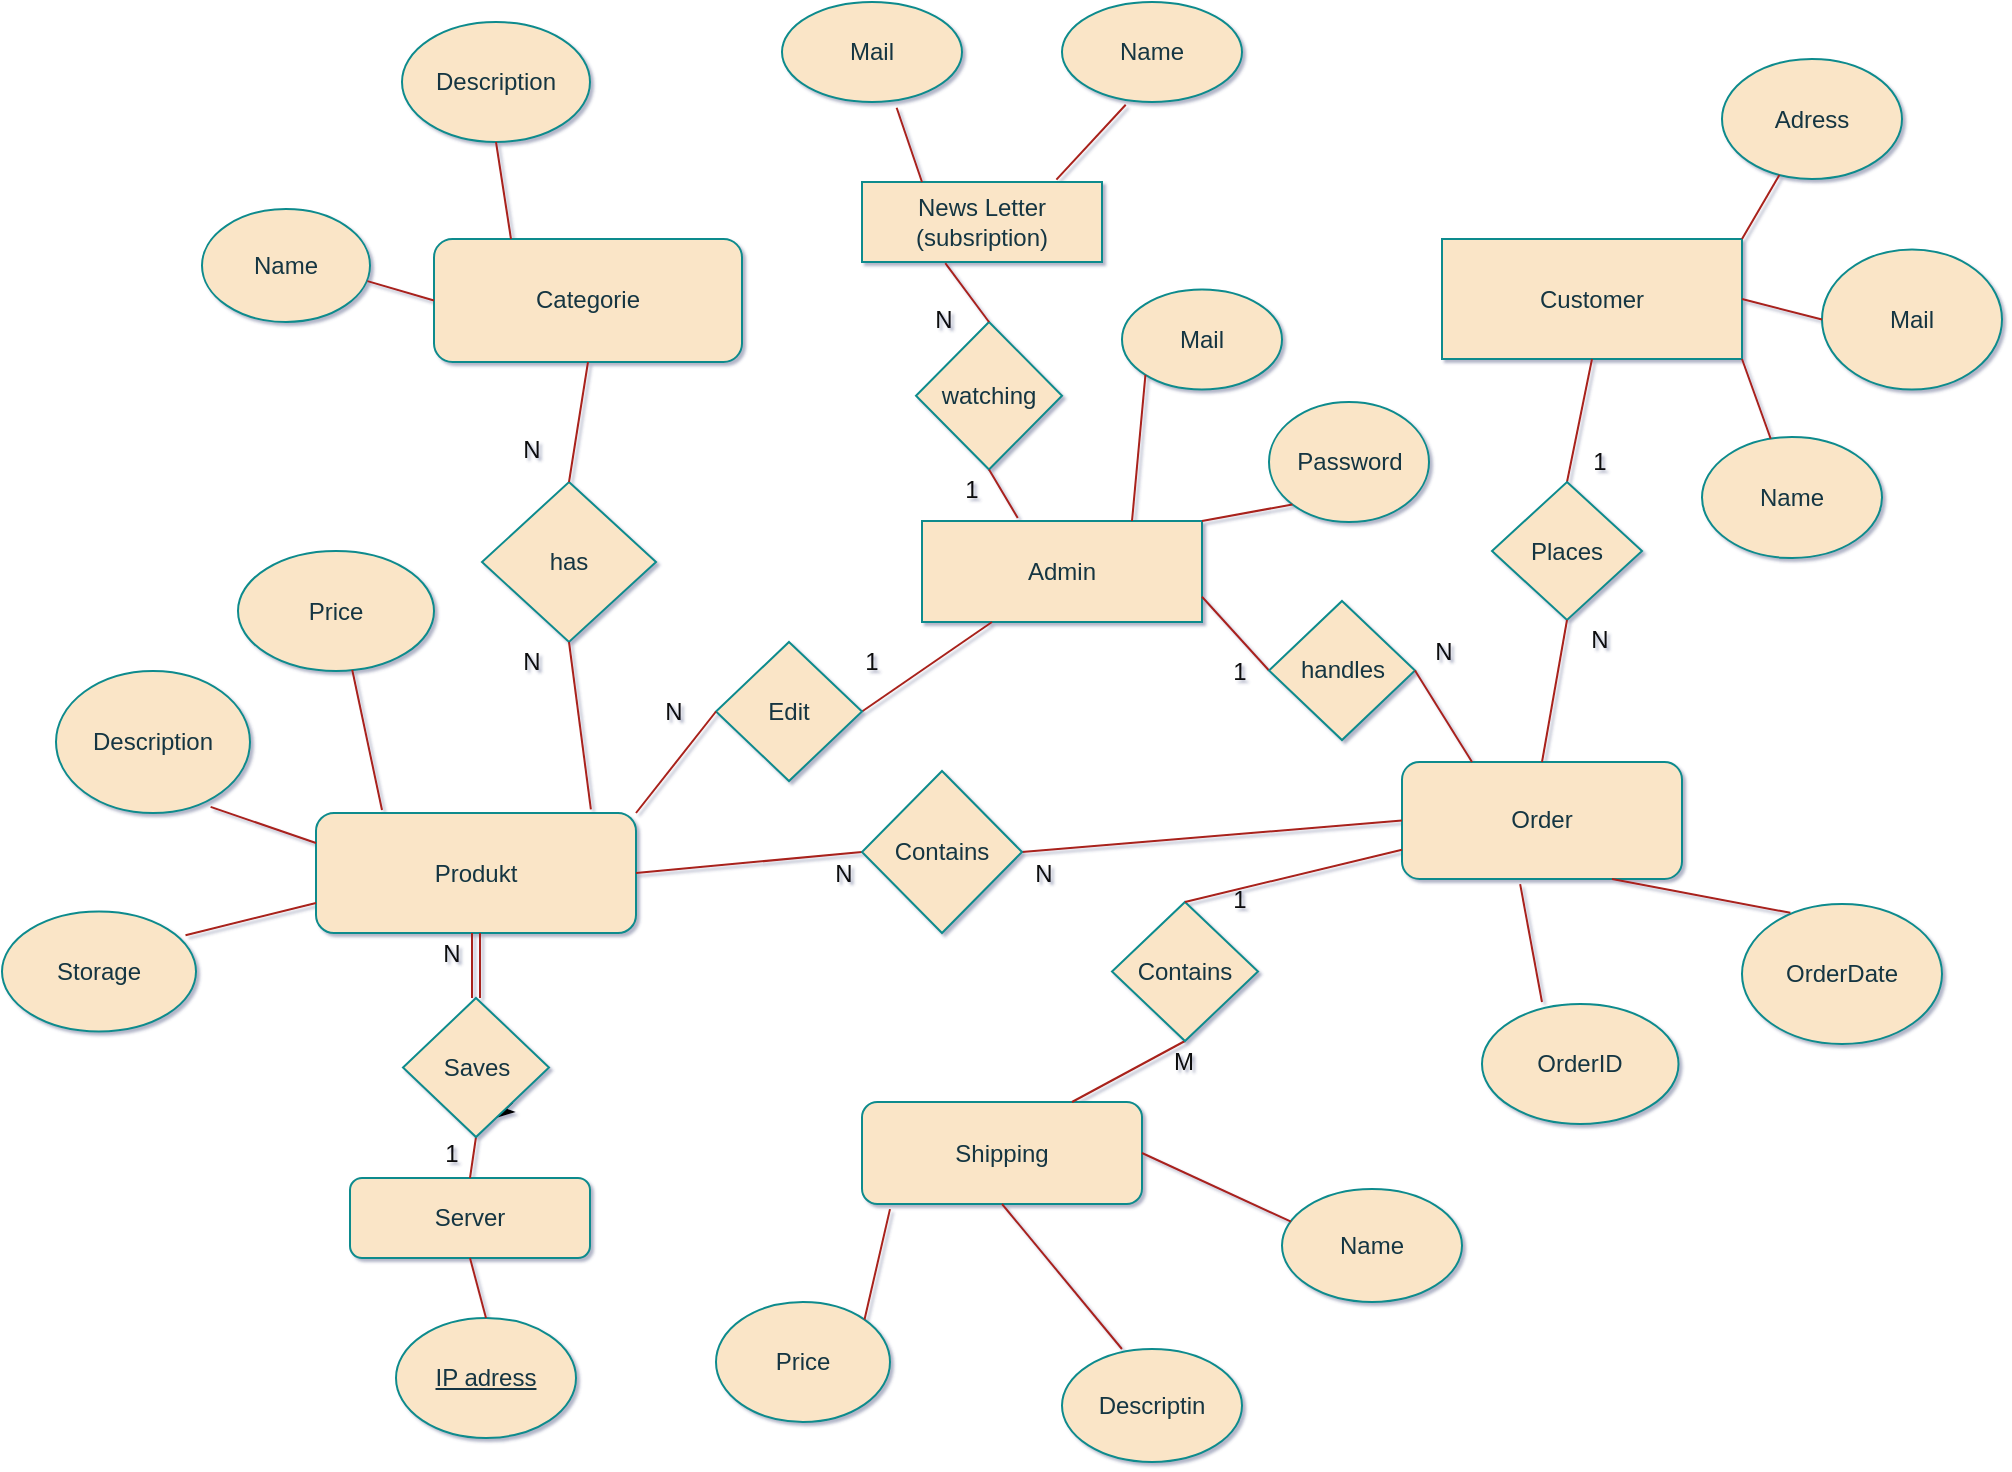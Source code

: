 <mxfile version="14.2.4" type="embed" pages="2">
    <diagram id="C5RBs43oDa-KdzZeNtuy" name="Page-1">
        <mxGraphModel dx="2066" dy="902" grid="0" gridSize="10" guides="1" tooltips="1" connect="1" arrows="1" fold="1" page="0" pageScale="1" pageWidth="827" pageHeight="1169" background="#ffffff" math="0" shadow="1">
            <root>
                <mxCell id="WIyWlLk6GJQsqaUBKTNV-0"/>
                <mxCell id="WIyWlLk6GJQsqaUBKTNV-1" parent="WIyWlLk6GJQsqaUBKTNV-0"/>
                <mxCell id="WbxrASm2dwjbmTtkLsMe-0" value="Customer" style="rounded=1;whiteSpace=wrap;html=1;fontSize=12;glass=0;strokeWidth=1;shadow=0;arcSize=0;fillColor=#FAE5C7;strokeColor=#0F8B8D;fontColor=#143642;" parent="WIyWlLk6GJQsqaUBKTNV-1" vertex="1">
                    <mxGeometry x="580" y="268.5" width="150" height="60" as="geometry"/>
                </mxCell>
                <mxCell id="WbxrASm2dwjbmTtkLsMe-1" value="Produkt" style="rounded=1;whiteSpace=wrap;html=1;fontSize=12;glass=0;strokeWidth=1;shadow=0;fillColor=#FAE5C7;strokeColor=#0F8B8D;fontColor=#143642;" parent="WIyWlLk6GJQsqaUBKTNV-1" vertex="1">
                    <mxGeometry x="17" y="555.5" width="160" height="60" as="geometry"/>
                </mxCell>
                <mxCell id="WbxrASm2dwjbmTtkLsMe-2" value="Order" style="rounded=1;whiteSpace=wrap;html=1;fontSize=12;glass=0;strokeWidth=1;shadow=0;fillColor=#FAE5C7;strokeColor=#0F8B8D;fontColor=#143642;" parent="WIyWlLk6GJQsqaUBKTNV-1" vertex="1">
                    <mxGeometry x="560" y="530" width="140" height="58.5" as="geometry"/>
                </mxCell>
                <mxCell id="WbxrASm2dwjbmTtkLsMe-3" value="Shipping" style="rounded=1;whiteSpace=wrap;html=1;fontSize=12;glass=0;strokeWidth=1;shadow=0;fillColor=#FAE5C7;strokeColor=#0F8B8D;fontColor=#143642;" parent="WIyWlLk6GJQsqaUBKTNV-1" vertex="1">
                    <mxGeometry x="290" y="700" width="140" height="51" as="geometry"/>
                </mxCell>
                <mxCell id="WbxrASm2dwjbmTtkLsMe-4" value="Adress" style="ellipse;whiteSpace=wrap;html=1;fillColor=#FAE5C7;strokeColor=#0F8B8D;fontColor=#143642;" parent="WIyWlLk6GJQsqaUBKTNV-1" vertex="1">
                    <mxGeometry x="720" y="178.5" width="90" height="60" as="geometry"/>
                </mxCell>
                <mxCell id="WbxrASm2dwjbmTtkLsMe-5" value="Mail" style="ellipse;whiteSpace=wrap;html=1;fillColor=#FAE5C7;strokeColor=#0F8B8D;fontColor=#143642;" parent="WIyWlLk6GJQsqaUBKTNV-1" vertex="1">
                    <mxGeometry x="770" y="273.75" width="90" height="70" as="geometry"/>
                </mxCell>
                <mxCell id="WbxrASm2dwjbmTtkLsMe-10" value="OrderID" style="ellipse;whiteSpace=wrap;html=1;fillColor=#FAE5C7;strokeColor=#0F8B8D;fontColor=#143642;" parent="WIyWlLk6GJQsqaUBKTNV-1" vertex="1">
                    <mxGeometry x="600" y="651" width="98.25" height="60" as="geometry"/>
                </mxCell>
                <mxCell id="WbxrASm2dwjbmTtkLsMe-11" value="OrderDate" style="ellipse;whiteSpace=wrap;html=1;fillColor=#FAE5C7;strokeColor=#0F8B8D;fontColor=#143642;" parent="WIyWlLk6GJQsqaUBKTNV-1" vertex="1">
                    <mxGeometry x="730" y="601" width="100" height="70" as="geometry"/>
                </mxCell>
                <mxCell id="WbxrASm2dwjbmTtkLsMe-12" value="" style="endArrow=none;html=1;entryX=0.422;entryY=1.044;entryDx=0;entryDy=0;entryPerimeter=0;labelBackgroundColor=#DAD2D8;strokeColor=#A8201A;fontColor=#143642;" parent="WIyWlLk6GJQsqaUBKTNV-1" target="WbxrASm2dwjbmTtkLsMe-2" edge="1">
                    <mxGeometry width="50" height="50" relative="1" as="geometry">
                        <mxPoint x="630" y="650" as="sourcePoint"/>
                        <mxPoint x="621" y="831.5" as="targetPoint"/>
                    </mxGeometry>
                </mxCell>
                <mxCell id="WbxrASm2dwjbmTtkLsMe-13" value="" style="endArrow=none;html=1;exitX=0.242;exitY=0.063;exitDx=0;exitDy=0;exitPerimeter=0;entryX=0.75;entryY=1;entryDx=0;entryDy=0;labelBackgroundColor=#DAD2D8;strokeColor=#A8201A;fontColor=#143642;" parent="WIyWlLk6GJQsqaUBKTNV-1" source="WbxrASm2dwjbmTtkLsMe-11" target="WbxrASm2dwjbmTtkLsMe-2" edge="1">
                    <mxGeometry width="50" height="50" relative="1" as="geometry">
                        <mxPoint x="590.04" y="900.54" as="sourcePoint"/>
                        <mxPoint x="631" y="841.5" as="targetPoint"/>
                    </mxGeometry>
                </mxCell>
                <mxCell id="WbxrASm2dwjbmTtkLsMe-14" value="Descriptin" style="ellipse;whiteSpace=wrap;html=1;fillColor=#FAE5C7;strokeColor=#0F8B8D;fontColor=#143642;" parent="WIyWlLk6GJQsqaUBKTNV-1" vertex="1">
                    <mxGeometry x="390" y="823.5" width="90" height="56.5" as="geometry"/>
                </mxCell>
                <mxCell id="WbxrASm2dwjbmTtkLsMe-15" value="Price" style="ellipse;whiteSpace=wrap;html=1;fillColor=#FAE5C7;strokeColor=#0F8B8D;fontColor=#143642;" parent="WIyWlLk6GJQsqaUBKTNV-1" vertex="1">
                    <mxGeometry x="217" y="800" width="87" height="60" as="geometry"/>
                </mxCell>
                <mxCell id="WbxrASm2dwjbmTtkLsMe-16" value="Name" style="ellipse;whiteSpace=wrap;html=1;fillColor=#FAE5C7;strokeColor=#0F8B8D;fontColor=#143642;" parent="WIyWlLk6GJQsqaUBKTNV-1" vertex="1">
                    <mxGeometry x="500" y="743.5" width="90" height="56.5" as="geometry"/>
                </mxCell>
                <mxCell id="WbxrASm2dwjbmTtkLsMe-17" value="" style="endArrow=none;html=1;exitX=0.5;exitY=1;exitDx=0;exitDy=0;entryX=0.333;entryY=0;entryDx=0;entryDy=0;entryPerimeter=0;labelBackgroundColor=#DAD2D8;strokeColor=#A8201A;fontColor=#143642;" parent="WIyWlLk6GJQsqaUBKTNV-1" source="WbxrASm2dwjbmTtkLsMe-3" target="WbxrASm2dwjbmTtkLsMe-14" edge="1">
                    <mxGeometry width="50" height="50" relative="1" as="geometry">
                        <mxPoint x="518" y="593.5" as="sourcePoint"/>
                        <mxPoint x="568" y="543.5" as="targetPoint"/>
                    </mxGeometry>
                </mxCell>
                <mxCell id="WbxrASm2dwjbmTtkLsMe-18" value="" style="endArrow=none;html=1;exitX=0.1;exitY=1.05;exitDx=0;exitDy=0;entryX=1;entryY=0;entryDx=0;entryDy=0;exitPerimeter=0;labelBackgroundColor=#DAD2D8;strokeColor=#A8201A;fontColor=#143642;" parent="WIyWlLk6GJQsqaUBKTNV-1" source="WbxrASm2dwjbmTtkLsMe-3" target="WbxrASm2dwjbmTtkLsMe-15" edge="1">
                    <mxGeometry width="50" height="50" relative="1" as="geometry">
                        <mxPoint x="388" y="693.5" as="sourcePoint"/>
                        <mxPoint x="397.96" y="743.5" as="targetPoint"/>
                    </mxGeometry>
                </mxCell>
                <mxCell id="WbxrASm2dwjbmTtkLsMe-19" value="" style="endArrow=none;html=1;exitX=1;exitY=0.5;exitDx=0;exitDy=0;entryX=0.05;entryY=0.289;entryDx=0;entryDy=0;labelBackgroundColor=#DAD2D8;strokeColor=#A8201A;fontColor=#143642;entryPerimeter=0;" parent="WIyWlLk6GJQsqaUBKTNV-1" source="WbxrASm2dwjbmTtkLsMe-3" target="WbxrASm2dwjbmTtkLsMe-16" edge="1">
                    <mxGeometry width="50" height="50" relative="1" as="geometry">
                        <mxPoint x="340" y="695.5" as="sourcePoint"/>
                        <mxPoint x="310.426" y="740.216" as="targetPoint"/>
                    </mxGeometry>
                </mxCell>
                <mxCell id="WbxrASm2dwjbmTtkLsMe-20" style="edgeStyle=orthogonalEdgeStyle;rounded=0;orthogonalLoop=1;jettySize=auto;html=1;exitX=0.5;exitY=1;exitDx=0;exitDy=0;labelBackgroundColor=#DAD2D8;strokeColor=#A8201A;fontColor=#143642;" parent="WIyWlLk6GJQsqaUBKTNV-1" source="WbxrASm2dwjbmTtkLsMe-16" target="WbxrASm2dwjbmTtkLsMe-16" edge="1">
                    <mxGeometry relative="1" as="geometry"/>
                </mxCell>
                <mxCell id="WbxrASm2dwjbmTtkLsMe-21" value="Price" style="ellipse;whiteSpace=wrap;html=1;fillColor=#FAE5C7;strokeColor=#0F8B8D;fontColor=#143642;" parent="WIyWlLk6GJQsqaUBKTNV-1" vertex="1">
                    <mxGeometry x="-22" y="424.5" width="98" height="60" as="geometry"/>
                </mxCell>
                <mxCell id="WbxrASm2dwjbmTtkLsMe-23" value="Description" style="ellipse;whiteSpace=wrap;html=1;fillColor=#FAE5C7;strokeColor=#0F8B8D;fontColor=#143642;" parent="WIyWlLk6GJQsqaUBKTNV-1" vertex="1">
                    <mxGeometry x="-113" y="484.5" width="97" height="71" as="geometry"/>
                </mxCell>
                <mxCell id="WbxrASm2dwjbmTtkLsMe-24" value="Storage" style="ellipse;whiteSpace=wrap;html=1;fillColor=#FAE5C7;strokeColor=#0F8B8D;fontColor=#143642;" parent="WIyWlLk6GJQsqaUBKTNV-1" vertex="1">
                    <mxGeometry x="-140" y="604.75" width="97" height="60" as="geometry"/>
                </mxCell>
                <mxCell id="WbxrASm2dwjbmTtkLsMe-25" value="" style="endArrow=none;html=1;entryX=0;entryY=0.75;entryDx=0;entryDy=0;exitX=0.946;exitY=0.198;exitDx=0;exitDy=0;exitPerimeter=0;labelBackgroundColor=#DAD2D8;strokeColor=#A8201A;fontColor=#143642;" parent="WIyWlLk6GJQsqaUBKTNV-1" source="WbxrASm2dwjbmTtkLsMe-24" target="WbxrASm2dwjbmTtkLsMe-1" edge="1">
                    <mxGeometry width="50" height="50" relative="1" as="geometry">
                        <mxPoint x="84" y="598" as="sourcePoint"/>
                        <mxPoint x="134" y="548" as="targetPoint"/>
                    </mxGeometry>
                </mxCell>
                <mxCell id="WbxrASm2dwjbmTtkLsMe-26" value="" style="endArrow=none;html=1;exitX=0.797;exitY=0.957;exitDx=0;exitDy=0;labelBackgroundColor=#DAD2D8;strokeColor=#A8201A;fontColor=#143642;exitPerimeter=0;entryX=0;entryY=0.25;entryDx=0;entryDy=0;" parent="WIyWlLk6GJQsqaUBKTNV-1" source="WbxrASm2dwjbmTtkLsMe-23" target="WbxrASm2dwjbmTtkLsMe-1" edge="1">
                    <mxGeometry width="50" height="50" relative="1" as="geometry">
                        <mxPoint x="84" y="598" as="sourcePoint"/>
                        <mxPoint x="20" y="553" as="targetPoint"/>
                    </mxGeometry>
                </mxCell>
                <mxCell id="WbxrASm2dwjbmTtkLsMe-28" value="" style="endArrow=none;html=1;exitX=0.583;exitY=0.991;exitDx=0;exitDy=0;exitPerimeter=0;labelBackgroundColor=#DAD2D8;strokeColor=#A8201A;fontColor=#143642;" parent="WIyWlLk6GJQsqaUBKTNV-1" source="WbxrASm2dwjbmTtkLsMe-21" edge="1">
                    <mxGeometry width="50" height="50" relative="1" as="geometry">
                        <mxPoint x="84" y="598" as="sourcePoint"/>
                        <mxPoint x="50" y="554" as="targetPoint"/>
                    </mxGeometry>
                </mxCell>
                <mxCell id="WbxrASm2dwjbmTtkLsMe-36" value="Name" style="ellipse;whiteSpace=wrap;html=1;fillColor=#FAE5C7;strokeColor=#0F8B8D;fontColor=#143642;" parent="WIyWlLk6GJQsqaUBKTNV-1" vertex="1">
                    <mxGeometry x="390" y="150" width="90" height="50" as="geometry"/>
                </mxCell>
                <mxCell id="WbxrASm2dwjbmTtkLsMe-40" value="" style="endArrow=none;html=1;exitX=0.75;exitY=0;exitDx=0;exitDy=0;entryX=0.5;entryY=1;entryDx=0;entryDy=0;labelBackgroundColor=#DAD2D8;strokeColor=#A8201A;fontColor=#143642;" parent="WIyWlLk6GJQsqaUBKTNV-1" source="WbxrASm2dwjbmTtkLsMe-3" target="12" edge="1">
                    <mxGeometry width="50" height="50" relative="1" as="geometry">
                        <mxPoint x="337" y="603" as="sourcePoint"/>
                        <mxPoint x="219" y="695.25" as="targetPoint"/>
                    </mxGeometry>
                </mxCell>
                <mxCell id="WbxrASm2dwjbmTtkLsMe-41" value="" style="endArrow=none;html=1;entryX=1;entryY=0.5;entryDx=0;entryDy=0;labelBackgroundColor=#DAD2D8;strokeColor=#A8201A;fontColor=#143642;exitX=0;exitY=0.5;exitDx=0;exitDy=0;" parent="WIyWlLk6GJQsqaUBKTNV-1" source="WbxrASm2dwjbmTtkLsMe-2" target="WbxrASm2dwjbmTtkLsMe-49" edge="1">
                    <mxGeometry width="50" height="50" relative="1" as="geometry">
                        <mxPoint x="650" y="495" as="sourcePoint"/>
                        <mxPoint x="450" y="430" as="targetPoint"/>
                    </mxGeometry>
                </mxCell>
                <mxCell id="WbxrASm2dwjbmTtkLsMe-43" value="" style="endArrow=none;html=1;entryX=1;entryY=0.5;entryDx=0;entryDy=0;exitX=0;exitY=0.5;exitDx=0;exitDy=0;labelBackgroundColor=#DAD2D8;strokeColor=#A8201A;fontColor=#143642;" parent="WIyWlLk6GJQsqaUBKTNV-1" source="WbxrASm2dwjbmTtkLsMe-49" target="WbxrASm2dwjbmTtkLsMe-1" edge="1">
                    <mxGeometry width="50" height="50" relative="1" as="geometry">
                        <mxPoint x="400" y="480" as="sourcePoint"/>
                        <mxPoint x="450" y="430" as="targetPoint"/>
                    </mxGeometry>
                </mxCell>
                <mxCell id="WbxrASm2dwjbmTtkLsMe-45" value="Admin" style="rounded=1;whiteSpace=wrap;html=1;fontSize=12;glass=0;strokeWidth=1;shadow=0;arcSize=0;fillColor=#FAE5C7;strokeColor=#0F8B8D;fontColor=#143642;" parent="WIyWlLk6GJQsqaUBKTNV-1" vertex="1">
                    <mxGeometry x="320" y="409.5" width="140" height="50.5" as="geometry"/>
                </mxCell>
                <mxCell id="WbxrASm2dwjbmTtkLsMe-46" value="Mail" style="ellipse;whiteSpace=wrap;html=1;fillColor=#FAE5C7;strokeColor=#0F8B8D;fontColor=#143642;" parent="WIyWlLk6GJQsqaUBKTNV-1" vertex="1">
                    <mxGeometry x="420" y="293.75" width="80" height="50" as="geometry"/>
                </mxCell>
                <mxCell id="WbxrASm2dwjbmTtkLsMe-49" value="Contains" style="rhombus;whiteSpace=wrap;html=1;fillColor=#FAE5C7;strokeColor=#0F8B8D;fontColor=#143642;" parent="WIyWlLk6GJQsqaUBKTNV-1" vertex="1">
                    <mxGeometry x="290" y="534.5" width="80" height="81" as="geometry"/>
                </mxCell>
                <mxCell id="WbxrASm2dwjbmTtkLsMe-50" value="" style="endArrow=none;html=1;entryX=0.5;entryY=1;entryDx=0;entryDy=0;exitX=0.5;exitY=0;exitDx=0;exitDy=0;labelBackgroundColor=#DAD2D8;strokeColor=#A8201A;fontColor=#143642;" parent="WIyWlLk6GJQsqaUBKTNV-1" source="9" target="WbxrASm2dwjbmTtkLsMe-0" edge="1">
                    <mxGeometry width="50" height="50" relative="1" as="geometry">
                        <mxPoint x="620" y="388.5" as="sourcePoint"/>
                        <mxPoint x="670" y="338.5" as="targetPoint"/>
                    </mxGeometry>
                </mxCell>
                <mxCell id="WbxrASm2dwjbmTtkLsMe-53" style="edgeStyle=orthogonalEdgeStyle;rounded=0;orthogonalLoop=1;jettySize=auto;html=1;exitX=0.5;exitY=1;exitDx=0;exitDy=0;labelBackgroundColor=#DAD2D8;strokeColor=#A8201A;fontColor=#143642;" parent="WIyWlLk6GJQsqaUBKTNV-1" source="WbxrASm2dwjbmTtkLsMe-23" target="WbxrASm2dwjbmTtkLsMe-23" edge="1">
                    <mxGeometry relative="1" as="geometry"/>
                </mxCell>
                <mxCell id="4" value="Mail" style="ellipse;whiteSpace=wrap;html=1;fillColor=#FAE5C7;strokeColor=#0F8B8D;fontColor=#143642;" parent="WIyWlLk6GJQsqaUBKTNV-1" vertex="1">
                    <mxGeometry x="250" y="150" width="90" height="50" as="geometry"/>
                </mxCell>
                <mxCell id="6" value="Name" style="ellipse;whiteSpace=wrap;html=1;fillColor=#FAE5C7;strokeColor=#0F8B8D;fontColor=#143642;" parent="WIyWlLk6GJQsqaUBKTNV-1" vertex="1">
                    <mxGeometry x="710" y="367.5" width="90" height="60.5" as="geometry"/>
                </mxCell>
                <mxCell id="8" value="&lt;span style=&quot;background-color: rgb(250 , 229 , 199)&quot;&gt;News Letter&lt;br&gt;(subsription)&lt;br&gt;&lt;/span&gt;" style="rounded=1;whiteSpace=wrap;html=1;fontSize=12;glass=0;strokeWidth=1;shadow=0;arcSize=0;fillColor=#FAE5C7;strokeColor=#0F8B8D;fontColor=#143642;" parent="WIyWlLk6GJQsqaUBKTNV-1" vertex="1">
                    <mxGeometry x="290" y="240" width="120" height="40" as="geometry"/>
                </mxCell>
                <mxCell id="9" value="Places" style="rhombus;whiteSpace=wrap;html=1;fillColor=#FAE5C7;strokeColor=#0F8B8D;fontColor=#143642;" parent="WIyWlLk6GJQsqaUBKTNV-1" vertex="1">
                    <mxGeometry x="605" y="390" width="75" height="69" as="geometry"/>
                </mxCell>
                <mxCell id="10" value="" style="endArrow=none;html=1;entryX=0.5;entryY=1;entryDx=0;entryDy=0;exitX=0.5;exitY=0;exitDx=0;exitDy=0;labelBackgroundColor=#DAD2D8;strokeColor=#A8201A;fontColor=#143642;" parent="WIyWlLk6GJQsqaUBKTNV-1" source="WbxrASm2dwjbmTtkLsMe-2" target="9" edge="1">
                    <mxGeometry width="50" height="50" relative="1" as="geometry">
                        <mxPoint x="495" y="448" as="sourcePoint"/>
                        <mxPoint x="637.04" y="229" as="targetPoint"/>
                    </mxGeometry>
                </mxCell>
                <mxCell id="12" value="Contains" style="rhombus;whiteSpace=wrap;html=1;fillColor=#FAE5C7;strokeColor=#0F8B8D;fontColor=#143642;" parent="WIyWlLk6GJQsqaUBKTNV-1" vertex="1">
                    <mxGeometry x="415" y="600" width="73" height="69.5" as="geometry"/>
                </mxCell>
                <mxCell id="13" value="" style="endArrow=none;html=1;exitX=0;exitY=0.75;exitDx=0;exitDy=0;entryX=0.5;entryY=0;entryDx=0;entryDy=0;labelBackgroundColor=#DAD2D8;strokeColor=#A8201A;fontColor=#143642;" parent="WIyWlLk6GJQsqaUBKTNV-1" source="WbxrASm2dwjbmTtkLsMe-2" target="12" edge="1">
                    <mxGeometry width="50" height="50" relative="1" as="geometry">
                        <mxPoint x="215.0" y="403" as="sourcePoint"/>
                        <mxPoint x="277" y="439.5" as="targetPoint"/>
                    </mxGeometry>
                </mxCell>
                <mxCell id="14" value="Password" style="ellipse;whiteSpace=wrap;html=1;fillColor=#FAE5C7;strokeColor=#0F8B8D;fontColor=#143642;" parent="WIyWlLk6GJQsqaUBKTNV-1" vertex="1">
                    <mxGeometry x="493.5" y="350" width="80" height="60" as="geometry"/>
                </mxCell>
                <mxCell id="20" value="has" style="rhombus;whiteSpace=wrap;html=1;fillColor=#FAE5C7;strokeColor=#0F8B8D;fontColor=#143642;" parent="WIyWlLk6GJQsqaUBKTNV-1" vertex="1">
                    <mxGeometry x="100" y="390" width="87" height="80" as="geometry"/>
                </mxCell>
                <mxCell id="21" value="" style="endArrow=none;html=1;exitX=0.5;exitY=1;exitDx=0;exitDy=0;entryX=0.859;entryY=-0.031;entryDx=0;entryDy=0;entryPerimeter=0;labelBackgroundColor=#DAD2D8;strokeColor=#A8201A;fontColor=#143642;" parent="WIyWlLk6GJQsqaUBKTNV-1" source="20" target="WbxrASm2dwjbmTtkLsMe-1" edge="1">
                    <mxGeometry width="50" height="50" relative="1" as="geometry">
                        <mxPoint x="-3.04" y="439.6" as="sourcePoint"/>
                        <mxPoint x="108.24" y="489.2" as="targetPoint"/>
                    </mxGeometry>
                </mxCell>
                <mxCell id="23" value="Categorie" style="rounded=1;whiteSpace=wrap;html=1;fontSize=12;glass=0;strokeWidth=1;shadow=0;fillColor=#FAE5C7;strokeColor=#0F8B8D;fontColor=#143642;" parent="WIyWlLk6GJQsqaUBKTNV-1" vertex="1">
                    <mxGeometry x="76" y="268.5" width="154" height="61.5" as="geometry"/>
                </mxCell>
                <mxCell id="24" value="" style="endArrow=none;html=1;exitX=0.5;exitY=1;exitDx=0;exitDy=0;entryX=0.5;entryY=0;entryDx=0;entryDy=0;labelBackgroundColor=#DAD2D8;strokeColor=#A8201A;fontColor=#143642;" parent="WIyWlLk6GJQsqaUBKTNV-1" source="23" target="20" edge="1">
                    <mxGeometry width="50" height="50" relative="1" as="geometry">
                        <mxPoint x="-3.04" y="439.6" as="sourcePoint"/>
                        <mxPoint x="108.24" y="489.2" as="targetPoint"/>
                    </mxGeometry>
                </mxCell>
                <mxCell id="25" value="Name" style="ellipse;whiteSpace=wrap;html=1;fillColor=#FAE5C7;strokeColor=#0F8B8D;fontColor=#143642;" parent="WIyWlLk6GJQsqaUBKTNV-1" vertex="1">
                    <mxGeometry x="-40" y="253.5" width="84" height="56.5" as="geometry"/>
                </mxCell>
                <mxCell id="26" value="Description" style="ellipse;whiteSpace=wrap;html=1;fillColor=#FAE5C7;strokeColor=#0F8B8D;fontColor=#143642;" parent="WIyWlLk6GJQsqaUBKTNV-1" vertex="1">
                    <mxGeometry x="60" y="160" width="94" height="60" as="geometry"/>
                </mxCell>
                <mxCell id="27" value="" style="endArrow=none;html=1;exitX=0;exitY=0.5;exitDx=0;exitDy=0;entryX=0.985;entryY=0.638;entryDx=0;entryDy=0;labelBackgroundColor=#DAD2D8;strokeColor=#A8201A;fontColor=#143642;entryPerimeter=0;" parent="WIyWlLk6GJQsqaUBKTNV-1" source="23" target="25" edge="1">
                    <mxGeometry width="50" height="50" relative="1" as="geometry">
                        <mxPoint x="127.0" y="280" as="sourcePoint"/>
                        <mxPoint x="165.5" y="350" as="targetPoint"/>
                    </mxGeometry>
                </mxCell>
                <mxCell id="28" value="" style="endArrow=none;html=1;exitX=0.25;exitY=0;exitDx=0;exitDy=0;entryX=0.5;entryY=1;entryDx=0;entryDy=0;labelBackgroundColor=#DAD2D8;strokeColor=#A8201A;fontColor=#143642;" parent="WIyWlLk6GJQsqaUBKTNV-1" source="23" target="26" edge="1">
                    <mxGeometry width="50" height="50" relative="1" as="geometry">
                        <mxPoint x="137.0" y="290" as="sourcePoint"/>
                        <mxPoint x="175.5" y="360" as="targetPoint"/>
                    </mxGeometry>
                </mxCell>
                <mxCell id="_Q14s0imCSCErP1dlIRY-29" value="" style="endArrow=none;html=1;exitX=0;exitY=0.5;exitDx=0;exitDy=0;labelBackgroundColor=#DAD2D8;strokeColor=#A8201A;fontColor=#143642;entryX=1;entryY=0.75;entryDx=0;entryDy=0;" edge="1" parent="WIyWlLk6GJQsqaUBKTNV-1" source="_Q14s0imCSCErP1dlIRY-33" target="WbxrASm2dwjbmTtkLsMe-45">
                    <mxGeometry width="50" height="50" relative="1" as="geometry">
                        <mxPoint x="493.36" y="455.64" as="sourcePoint"/>
                        <mxPoint x="-20" y="240" as="targetPoint"/>
                    </mxGeometry>
                </mxCell>
                <mxCell id="_Q14s0imCSCErP1dlIRY-30" value="" style="endArrow=none;html=1;exitX=1;exitY=0.5;exitDx=0;exitDy=0;labelBackgroundColor=#DAD2D8;strokeColor=#A8201A;fontColor=#143642;entryX=0.25;entryY=1;entryDx=0;entryDy=0;" edge="1" parent="WIyWlLk6GJQsqaUBKTNV-1" source="_Q14s0imCSCErP1dlIRY-32" target="WbxrASm2dwjbmTtkLsMe-45">
                    <mxGeometry width="50" height="50" relative="1" as="geometry">
                        <mxPoint x="415" y="458" as="sourcePoint"/>
                        <mxPoint x="-20" y="230" as="targetPoint"/>
                    </mxGeometry>
                </mxCell>
                <mxCell id="_Q14s0imCSCErP1dlIRY-32" value="Edit" style="rhombus;whiteSpace=wrap;html=1;fillColor=#FAE5C7;strokeColor=#0F8B8D;fontColor=#143642;" vertex="1" parent="WIyWlLk6GJQsqaUBKTNV-1">
                    <mxGeometry x="217" y="470" width="73" height="69.5" as="geometry"/>
                </mxCell>
                <mxCell id="_Q14s0imCSCErP1dlIRY-33" value="handles" style="rhombus;whiteSpace=wrap;html=1;fillColor=#FAE5C7;strokeColor=#0F8B8D;fontColor=#143642;" vertex="1" parent="WIyWlLk6GJQsqaUBKTNV-1">
                    <mxGeometry x="493.5" y="449.5" width="73" height="69.5" as="geometry"/>
                </mxCell>
                <mxCell id="_Q14s0imCSCErP1dlIRY-34" value="" style="endArrow=none;html=1;exitX=1;exitY=0.5;exitDx=0;exitDy=0;labelBackgroundColor=#DAD2D8;strokeColor=#A8201A;fontColor=#143642;entryX=0.25;entryY=0;entryDx=0;entryDy=0;" edge="1" parent="WIyWlLk6GJQsqaUBKTNV-1" source="_Q14s0imCSCErP1dlIRY-33" target="WbxrASm2dwjbmTtkLsMe-2">
                    <mxGeometry width="50" height="50" relative="1" as="geometry">
                        <mxPoint x="185" y="405.25" as="sourcePoint"/>
                        <mxPoint x="40" y="373.5" as="targetPoint"/>
                    </mxGeometry>
                </mxCell>
                <mxCell id="_Q14s0imCSCErP1dlIRY-35" value="" style="endArrow=none;html=1;exitX=1;exitY=0;exitDx=0;exitDy=0;labelBackgroundColor=#DAD2D8;strokeColor=#A8201A;fontColor=#143642;entryX=0;entryY=0.5;entryDx=0;entryDy=0;" edge="1" parent="WIyWlLk6GJQsqaUBKTNV-1" source="WbxrASm2dwjbmTtkLsMe-1" target="_Q14s0imCSCErP1dlIRY-32">
                    <mxGeometry width="50" height="50" relative="1" as="geometry">
                        <mxPoint x="165" y="465.25" as="sourcePoint"/>
                        <mxPoint x="177" y="484.75" as="targetPoint"/>
                    </mxGeometry>
                </mxCell>
                <mxCell id="KRyMdzoqbEH62ktGLYb0-31" value="watching" style="rhombus;whiteSpace=wrap;html=1;fillColor=#FAE5C7;strokeColor=#0F8B8D;fontColor=#143642;" vertex="1" parent="WIyWlLk6GJQsqaUBKTNV-1">
                    <mxGeometry x="317" y="310" width="73" height="73.75" as="geometry"/>
                </mxCell>
                <mxCell id="KRyMdzoqbEH62ktGLYb0-32" value="" style="endArrow=none;html=1;entryX=0.5;entryY=1;entryDx=0;entryDy=0;exitX=0.342;exitY=-0.03;exitDx=0;exitDy=0;labelBackgroundColor=#DAD2D8;strokeColor=#A8201A;fontColor=#143642;exitPerimeter=0;" edge="1" parent="WIyWlLk6GJQsqaUBKTNV-1" source="WbxrASm2dwjbmTtkLsMe-45" target="KRyMdzoqbEH62ktGLYb0-31">
                    <mxGeometry width="50" height="50" relative="1" as="geometry">
                        <mxPoint x="556.5" y="329.5" as="sourcePoint"/>
                        <mxPoint x="250.0" y="280" as="targetPoint"/>
                    </mxGeometry>
                </mxCell>
                <mxCell id="KRyMdzoqbEH62ktGLYb0-33" value="" style="endArrow=none;html=1;entryX=0.5;entryY=0;entryDx=0;entryDy=0;exitX=0.347;exitY=1.015;exitDx=0;exitDy=0;labelBackgroundColor=#DAD2D8;strokeColor=#A8201A;fontColor=#143642;exitPerimeter=0;" edge="1" parent="WIyWlLk6GJQsqaUBKTNV-1" source="8" target="KRyMdzoqbEH62ktGLYb0-31">
                    <mxGeometry width="50" height="50" relative="1" as="geometry">
                        <mxPoint x="421.04" y="415.8" as="sourcePoint"/>
                        <mxPoint x="416.5" y="347.5" as="targetPoint"/>
                    </mxGeometry>
                </mxCell>
                <mxCell id="KRyMdzoqbEH62ktGLYb0-37" value="Server" style="rounded=1;whiteSpace=wrap;html=1;fontSize=12;glass=0;strokeWidth=1;shadow=0;fillColor=#FAE5C7;strokeColor=#0F8B8D;fontColor=#143642;" vertex="1" parent="WIyWlLk6GJQsqaUBKTNV-1">
                    <mxGeometry x="34" y="738" width="120" height="40" as="geometry"/>
                </mxCell>
                <mxCell id="KRyMdzoqbEH62ktGLYb0-38" value="" style="endArrow=none;html=1;exitX=0.5;exitY=0;exitDx=0;exitDy=0;entryX=0.5;entryY=1;entryDx=0;entryDy=0;labelBackgroundColor=#DAD2D8;strokeColor=#A8201A;fontColor=#143642;" edge="1" parent="WIyWlLk6GJQsqaUBKTNV-1" source="KRyMdzoqbEH62ktGLYb0-37" target="KRyMdzoqbEH62ktGLYb0-39">
                    <mxGeometry width="50" height="50" relative="1" as="geometry">
                        <mxPoint x="-10" y="661" as="sourcePoint"/>
                        <mxPoint x="-128" y="753.25" as="targetPoint"/>
                    </mxGeometry>
                </mxCell>
                <mxCell id="yfOCMeP6h99PTbERV0zm-30" style="edgeStyle=none;rounded=0;orthogonalLoop=1;jettySize=auto;html=1;exitX=1;exitY=1;exitDx=0;exitDy=0;" edge="1" parent="WIyWlLk6GJQsqaUBKTNV-1" source="KRyMdzoqbEH62ktGLYb0-39">
                    <mxGeometry relative="1" as="geometry">
                        <mxPoint x="107" y="708" as="targetPoint"/>
                    </mxGeometry>
                </mxCell>
                <mxCell id="KRyMdzoqbEH62ktGLYb0-39" value="Saves" style="rhombus;whiteSpace=wrap;html=1;fillColor=#FAE5C7;strokeColor=#0F8B8D;fontColor=#143642;" vertex="1" parent="WIyWlLk6GJQsqaUBKTNV-1">
                    <mxGeometry x="60.5" y="648" width="73" height="69.5" as="geometry"/>
                </mxCell>
                <mxCell id="KRyMdzoqbEH62ktGLYb0-40" value="" style="endArrow=none;html=1;exitX=0.5;exitY=0;exitDx=0;exitDy=0;entryX=0.5;entryY=1;entryDx=0;entryDy=0;labelBackgroundColor=#DAD2D8;strokeColor=#A8201A;fontColor=#143642;shape=link;" edge="1" parent="WIyWlLk6GJQsqaUBKTNV-1" source="KRyMdzoqbEH62ktGLYb0-39" target="WbxrASm2dwjbmTtkLsMe-1">
                    <mxGeometry width="50" height="50" relative="1" as="geometry">
                        <mxPoint x="96" y="799" as="sourcePoint"/>
                        <mxPoint x="114.5" y="737.5" as="targetPoint"/>
                    </mxGeometry>
                </mxCell>
                <mxCell id="KRyMdzoqbEH62ktGLYb0-41" value="" style="endArrow=none;html=1;entryX=0;entryY=1;entryDx=0;entryDy=0;exitX=0.75;exitY=0;exitDx=0;exitDy=0;labelBackgroundColor=#DAD2D8;strokeColor=#A8201A;fontColor=#143642;" edge="1" parent="WIyWlLk6GJQsqaUBKTNV-1" source="WbxrASm2dwjbmTtkLsMe-45" target="WbxrASm2dwjbmTtkLsMe-46">
                    <mxGeometry width="50" height="50" relative="1" as="geometry">
                        <mxPoint x="391.04" y="418.3" as="sourcePoint"/>
                        <mxPoint x="373.5" y="353.75" as="targetPoint"/>
                    </mxGeometry>
                </mxCell>
                <mxCell id="KRyMdzoqbEH62ktGLYb0-42" value="" style="endArrow=none;html=1;entryX=0;entryY=1;entryDx=0;entryDy=0;exitX=1;exitY=0;exitDx=0;exitDy=0;labelBackgroundColor=#DAD2D8;strokeColor=#A8201A;fontColor=#143642;" edge="1" parent="WIyWlLk6GJQsqaUBKTNV-1" source="WbxrASm2dwjbmTtkLsMe-45" target="14">
                    <mxGeometry width="50" height="50" relative="1" as="geometry">
                        <mxPoint x="401.04" y="428.3" as="sourcePoint"/>
                        <mxPoint x="383.5" y="363.75" as="targetPoint"/>
                    </mxGeometry>
                </mxCell>
                <mxCell id="yfOCMeP6h99PTbERV0zm-28" value="&lt;u&gt;IP adress&lt;/u&gt;" style="ellipse;whiteSpace=wrap;html=1;fillColor=#FAE5C7;strokeColor=#0F8B8D;fontColor=#143642;" vertex="1" parent="WIyWlLk6GJQsqaUBKTNV-1">
                    <mxGeometry x="57" y="808" width="90" height="60" as="geometry"/>
                </mxCell>
                <mxCell id="yfOCMeP6h99PTbERV0zm-29" value="" style="endArrow=none;html=1;exitX=0.5;exitY=0;exitDx=0;exitDy=0;entryX=0.5;entryY=1;entryDx=0;entryDy=0;labelBackgroundColor=#DAD2D8;strokeColor=#A8201A;fontColor=#143642;" edge="1" parent="WIyWlLk6GJQsqaUBKTNV-1" source="yfOCMeP6h99PTbERV0zm-28" target="KRyMdzoqbEH62ktGLYb0-37">
                    <mxGeometry width="50" height="50" relative="1" as="geometry">
                        <mxPoint x="164" y="757.5" as="sourcePoint"/>
                        <mxPoint x="187.5" y="737.5" as="targetPoint"/>
                    </mxGeometry>
                </mxCell>
                <mxCell id="yfOCMeP6h99PTbERV0zm-31" value="N" style="text;html=1;strokeColor=none;fillColor=none;align=center;verticalAlign=middle;whiteSpace=wrap;rounded=0;fontColor=#0D0D0D;" vertex="1" parent="WIyWlLk6GJQsqaUBKTNV-1">
                    <mxGeometry x="76" y="615.5" width="18" height="20" as="geometry"/>
                </mxCell>
                <mxCell id="yfOCMeP6h99PTbERV0zm-32" value="" style="endArrow=none;html=1;exitX=1;exitY=0;exitDx=0;exitDy=0;labelBackgroundColor=#DAD2D8;strokeColor=#A8201A;fontColor=#143642;" edge="1" parent="WIyWlLk6GJQsqaUBKTNV-1" source="WbxrASm2dwjbmTtkLsMe-0" target="WbxrASm2dwjbmTtkLsMe-4">
                    <mxGeometry width="50" height="50" relative="1" as="geometry">
                        <mxPoint x="658.25" y="382" as="sourcePoint"/>
                        <mxPoint x="665" y="338.5" as="targetPoint"/>
                    </mxGeometry>
                </mxCell>
                <mxCell id="yfOCMeP6h99PTbERV0zm-33" value="" style="endArrow=none;html=1;entryX=1;entryY=0.5;entryDx=0;entryDy=0;exitX=0;exitY=0.5;exitDx=0;exitDy=0;labelBackgroundColor=#DAD2D8;strokeColor=#A8201A;fontColor=#143642;" edge="1" parent="WIyWlLk6GJQsqaUBKTNV-1" source="WbxrASm2dwjbmTtkLsMe-5" target="WbxrASm2dwjbmTtkLsMe-0">
                    <mxGeometry width="50" height="50" relative="1" as="geometry">
                        <mxPoint x="668.25" y="392" as="sourcePoint"/>
                        <mxPoint x="675" y="348.5" as="targetPoint"/>
                    </mxGeometry>
                </mxCell>
                <mxCell id="yfOCMeP6h99PTbERV0zm-34" value="" style="endArrow=none;html=1;entryX=1;entryY=1;entryDx=0;entryDy=0;labelBackgroundColor=#DAD2D8;strokeColor=#A8201A;fontColor=#143642;" edge="1" parent="WIyWlLk6GJQsqaUBKTNV-1" source="6" target="WbxrASm2dwjbmTtkLsMe-0">
                    <mxGeometry width="50" height="50" relative="1" as="geometry">
                        <mxPoint x="678.25" y="402" as="sourcePoint"/>
                        <mxPoint x="685" y="358.5" as="targetPoint"/>
                    </mxGeometry>
                </mxCell>
                <mxCell id="OUCHFIvF0XzeRcLL-gRn-28" value="" style="endArrow=none;html=1;entryX=0.25;entryY=0;entryDx=0;entryDy=0;exitX=0.637;exitY=1.057;exitDx=0;exitDy=0;labelBackgroundColor=#DAD2D8;strokeColor=#A8201A;fontColor=#143642;exitPerimeter=0;" edge="1" parent="WIyWlLk6GJQsqaUBKTNV-1" source="4" target="8">
                    <mxGeometry width="50" height="50" relative="1" as="geometry">
                        <mxPoint x="341.64" y="290.6" as="sourcePoint"/>
                        <mxPoint x="313.5" y="320" as="targetPoint"/>
                    </mxGeometry>
                </mxCell>
                <mxCell id="OUCHFIvF0XzeRcLL-gRn-29" value="" style="endArrow=none;html=1;entryX=0.81;entryY=-0.029;entryDx=0;entryDy=0;exitX=0.354;exitY=1.027;exitDx=0;exitDy=0;labelBackgroundColor=#DAD2D8;strokeColor=#A8201A;fontColor=#143642;exitPerimeter=0;entryPerimeter=0;" edge="1" parent="WIyWlLk6GJQsqaUBKTNV-1" source="WbxrASm2dwjbmTtkLsMe-36" target="8">
                    <mxGeometry width="50" height="50" relative="1" as="geometry">
                        <mxPoint x="351.64" y="300.6" as="sourcePoint"/>
                        <mxPoint x="323.5" y="330" as="targetPoint"/>
                    </mxGeometry>
                </mxCell>
                <mxCell id="7lq2syZds947u3UQ9W7d-29" value="1" style="text;html=1;strokeColor=none;fillColor=none;align=center;verticalAlign=middle;whiteSpace=wrap;rounded=0;fontColor=#0D0D0D;" vertex="1" parent="WIyWlLk6GJQsqaUBKTNV-1">
                    <mxGeometry x="76" y="715.5" width="18" height="20" as="geometry"/>
                </mxCell>
                <mxCell id="7lq2syZds947u3UQ9W7d-30" value="N" style="text;html=1;strokeColor=none;fillColor=none;align=center;verticalAlign=middle;whiteSpace=wrap;rounded=0;fontColor=#0D0D0D;" vertex="1" parent="WIyWlLk6GJQsqaUBKTNV-1">
                    <mxGeometry x="272" y="575.5" width="18" height="20" as="geometry"/>
                </mxCell>
                <mxCell id="7lq2syZds947u3UQ9W7d-31" value="N" style="text;html=1;strokeColor=none;fillColor=none;align=center;verticalAlign=middle;whiteSpace=wrap;rounded=0;fontColor=#0D0D0D;" vertex="1" parent="WIyWlLk6GJQsqaUBKTNV-1">
                    <mxGeometry x="372" y="575.5" width="18" height="20" as="geometry"/>
                </mxCell>
                <mxCell id="7lq2syZds947u3UQ9W7d-32" value="N" style="text;html=1;strokeColor=none;fillColor=none;align=center;verticalAlign=middle;whiteSpace=wrap;rounded=0;fontColor=#0D0D0D;" vertex="1" parent="WIyWlLk6GJQsqaUBKTNV-1">
                    <mxGeometry x="187" y="494.75" width="18" height="20" as="geometry"/>
                </mxCell>
                <mxCell id="7lq2syZds947u3UQ9W7d-33" value="1" style="text;html=1;strokeColor=none;fillColor=none;align=center;verticalAlign=middle;whiteSpace=wrap;rounded=0;fontColor=#0D0D0D;" vertex="1" parent="WIyWlLk6GJQsqaUBKTNV-1">
                    <mxGeometry x="280" y="470" width="30" height="20" as="geometry"/>
                </mxCell>
                <mxCell id="7lq2syZds947u3UQ9W7d-34" value="N" style="text;html=1;strokeColor=none;fillColor=none;align=center;verticalAlign=middle;whiteSpace=wrap;rounded=0;fontColor=#0D0D0D;" vertex="1" parent="WIyWlLk6GJQsqaUBKTNV-1">
                    <mxGeometry x="115.5" y="470" width="18" height="20" as="geometry"/>
                </mxCell>
                <mxCell id="7lq2syZds947u3UQ9W7d-35" value="N" style="text;html=1;strokeColor=none;fillColor=none;align=center;verticalAlign=middle;whiteSpace=wrap;rounded=0;fontColor=#0D0D0D;" vertex="1" parent="WIyWlLk6GJQsqaUBKTNV-1">
                    <mxGeometry x="115.5" y="363.75" width="18" height="20" as="geometry"/>
                </mxCell>
                <mxCell id="7lq2syZds947u3UQ9W7d-36" value="N" style="text;html=1;strokeColor=none;fillColor=none;align=center;verticalAlign=middle;whiteSpace=wrap;rounded=0;fontColor=#0D0D0D;" vertex="1" parent="WIyWlLk6GJQsqaUBKTNV-1">
                    <mxGeometry x="572" y="464.5" width="18" height="20" as="geometry"/>
                </mxCell>
                <mxCell id="7lq2syZds947u3UQ9W7d-37" value="1" style="text;html=1;strokeColor=none;fillColor=none;align=center;verticalAlign=middle;whiteSpace=wrap;rounded=0;fontColor=#0D0D0D;" vertex="1" parent="WIyWlLk6GJQsqaUBKTNV-1">
                    <mxGeometry x="470" y="474.75" width="18" height="20" as="geometry"/>
                </mxCell>
                <mxCell id="7lq2syZds947u3UQ9W7d-38" value="N" style="text;html=1;strokeColor=none;fillColor=none;align=center;verticalAlign=middle;whiteSpace=wrap;rounded=0;fontColor=#0D0D0D;" vertex="1" parent="WIyWlLk6GJQsqaUBKTNV-1">
                    <mxGeometry x="650" y="459" width="18" height="20" as="geometry"/>
                </mxCell>
                <mxCell id="7lq2syZds947u3UQ9W7d-39" value="1" style="text;html=1;strokeColor=none;fillColor=none;align=center;verticalAlign=middle;whiteSpace=wrap;rounded=0;fontColor=#0D0D0D;" vertex="1" parent="WIyWlLk6GJQsqaUBKTNV-1">
                    <mxGeometry x="650" y="370" width="18" height="20" as="geometry"/>
                </mxCell>
                <mxCell id="7lq2syZds947u3UQ9W7d-40" value="N" style="text;html=1;strokeColor=none;fillColor=none;align=center;verticalAlign=middle;whiteSpace=wrap;rounded=0;fontColor=#0D0D0D;" vertex="1" parent="WIyWlLk6GJQsqaUBKTNV-1">
                    <mxGeometry x="322" y="298.75" width="18" height="20" as="geometry"/>
                </mxCell>
                <mxCell id="7lq2syZds947u3UQ9W7d-41" value="1" style="text;html=1;strokeColor=none;fillColor=none;align=center;verticalAlign=middle;whiteSpace=wrap;rounded=0;fontColor=#0D0D0D;" vertex="1" parent="WIyWlLk6GJQsqaUBKTNV-1">
                    <mxGeometry x="330" y="383.75" width="30" height="20" as="geometry"/>
                </mxCell>
                <mxCell id="7lq2syZds947u3UQ9W7d-42" value="1" style="text;html=1;strokeColor=none;fillColor=none;align=center;verticalAlign=middle;whiteSpace=wrap;rounded=0;fontColor=#0D0D0D;" vertex="1" parent="WIyWlLk6GJQsqaUBKTNV-1">
                    <mxGeometry x="470" y="588.5" width="18" height="20" as="geometry"/>
                </mxCell>
                <mxCell id="7lq2syZds947u3UQ9W7d-43" value="M" style="text;html=1;strokeColor=none;fillColor=none;align=center;verticalAlign=middle;whiteSpace=wrap;rounded=0;fontColor=#0D0D0D;" vertex="1" parent="WIyWlLk6GJQsqaUBKTNV-1">
                    <mxGeometry x="442" y="669.5" width="18" height="20" as="geometry"/>
                </mxCell>
            </root>
        </mxGraphModel>
    </diagram>
    <diagram id="pH_6GWg96wL3WgfpxiDC" name="Page-2">
        <mxGraphModel dx="1098" dy="1731" grid="0" gridSize="10" guides="1" tooltips="1" connect="1" arrows="1" fold="1" page="0" pageScale="1" pageWidth="850" pageHeight="1100" background="#DAD2D8" math="0" shadow="1">
            <root>
                <mxCell id="EYq20VwDoi3hHW_K076F-0"/>
                <mxCell id="EYq20VwDoi3hHW_K076F-1" parent="EYq20VwDoi3hHW_K076F-0"/>
                <mxCell id="EYq20VwDoi3hHW_K076F-2" value="Customer" style="shape=table;html=1;whiteSpace=wrap;startSize=20;container=1;collapsible=0;childLayout=tableLayout;fixedRows=1;rowLines=1;fontStyle=1;align=center;rounded=1;sketch=0;strokeColor=#0F8B8D;fillColor=#FAE5C7;swimlaneFillColor=none;labelBorderColor=none;labelBackgroundColor=none;fontColor=#171717;shadow=1;perimeterSpacing=1;strokeWidth=2;columnLines=0;resizeLast=1;resizeLastRow=1;noLabel=0;portConstraintRotation=0;connectable=1;allowArrows=1;snapToPoint=0;treeFolding=0;treeMoving=0;moveCells=1;" parent="EYq20VwDoi3hHW_K076F-1" vertex="1">
                    <mxGeometry x="130" y="-490" width="160" height="200" as="geometry"/>
                </mxCell>
                <mxCell id="EYq20VwDoi3hHW_K076F-3" value="" style="shape=partialRectangle;html=1;whiteSpace=wrap;collapsible=0;dropTarget=0;pointerEvents=0;fillColor=none;top=0;left=0;bottom=1;right=0;points=[[0,0.5],[1,0.5]];portConstraint=eastwest;" parent="EYq20VwDoi3hHW_K076F-2" vertex="1">
                    <mxGeometry y="20" width="160" height="130" as="geometry"/>
                </mxCell>
                <mxCell id="EYq20VwDoi3hHW_K076F-4" value="-&lt;br&gt;-&lt;br&gt;-&lt;br&gt;-&lt;br&gt;-&lt;br&gt;-&lt;br&gt;-&lt;br&gt;-" style="shape=partialRectangle;html=1;whiteSpace=wrap;connectable=0;fillColor=none;top=0;left=0;bottom=0;right=0;overflow=hidden;fontColor=#000000;" parent="EYq20VwDoi3hHW_K076F-3" vertex="1">
                    <mxGeometry width="36" height="130" as="geometry"/>
                </mxCell>
                <mxCell id="EYq20VwDoi3hHW_K076F-5" value="firstName: string&#10;lastName: string&#10;mail: string&#10;phone: string&#10;adress: string&#10;zip: string&#10;city: string&#10;country: string" style="shape=partialRectangle;connectable=0;top=0;left=0;bottom=0;right=0;align=left;spacingLeft=8;overflow=hidden;labelBorderColor=none;labelBackgroundColor=none;verticalAlign=middle;horizontal=1;fillColor=none;shadow=0;sketch=0;fontColor=#000000;movableLabel=0;movable=0;" parent="EYq20VwDoi3hHW_K076F-3" vertex="1">
                    <mxGeometry x="36" width="124" height="130" as="geometry"/>
                </mxCell>
                <mxCell id="sE1TBnHU5wQRP2Jf046W-3" value="" style="shape=partialRectangle;html=1;whiteSpace=wrap;collapsible=0;dropTarget=0;pointerEvents=0;fillColor=none;top=0;left=0;bottom=1;right=0;points=[[0,0.5],[1,0.5]];portConstraint=eastwest;" parent="EYq20VwDoi3hHW_K076F-2" vertex="1">
                    <mxGeometry y="150" width="160" height="50" as="geometry"/>
                </mxCell>
                <mxCell id="sE1TBnHU5wQRP2Jf046W-4" value="+&lt;br&gt;" style="shape=partialRectangle;html=1;whiteSpace=wrap;connectable=0;fillColor=none;top=0;left=0;bottom=0;right=0;overflow=hidden;fontColor=#000000;" parent="sE1TBnHU5wQRP2Jf046W-3" vertex="1">
                    <mxGeometry width="36" height="50" as="geometry"/>
                </mxCell>
                <mxCell id="sE1TBnHU5wQRP2Jf046W-5" value="registerCustomer()" style="shape=partialRectangle;connectable=0;top=0;left=0;bottom=0;right=0;align=left;spacingLeft=8;overflow=hidden;labelBorderColor=none;labelBackgroundColor=none;verticalAlign=middle;horizontal=1;fillColor=none;shadow=0;sketch=0;fontColor=#000000;" parent="sE1TBnHU5wQRP2Jf046W-3" vertex="1">
                    <mxGeometry x="36" width="124" height="50" as="geometry"/>
                </mxCell>
                <mxCell id="sE1TBnHU5wQRP2Jf046W-6" value="Categorie" style="shape=table;html=1;whiteSpace=wrap;startSize=20;container=1;collapsible=0;childLayout=tableLayout;fixedRows=1;rowLines=1;fontStyle=1;align=center;rounded=1;sketch=0;strokeColor=#0F8B8D;fillColor=#FAE5C7;swimlaneFillColor=none;labelBorderColor=none;labelBackgroundColor=none;fontColor=#171717;shadow=1;perimeterSpacing=1;strokeWidth=2;columnLines=0;resizeLast=1;resizeLastRow=1;noLabel=0;portConstraintRotation=0;connectable=1;allowArrows=1;snapToPoint=0;treeFolding=0;treeMoving=0;moveCells=1;" parent="EYq20VwDoi3hHW_K076F-1" vertex="1">
                    <mxGeometry x="-100" y="-510" width="160" height="100" as="geometry"/>
                </mxCell>
                <mxCell id="sE1TBnHU5wQRP2Jf046W-7" value="" style="shape=partialRectangle;html=1;whiteSpace=wrap;collapsible=0;dropTarget=0;pointerEvents=0;fillColor=none;top=0;left=0;bottom=1;right=0;points=[[0,0.5],[1,0.5]];portConstraint=eastwest;" parent="sE1TBnHU5wQRP2Jf046W-6" vertex="1">
                    <mxGeometry y="20" width="160" height="50" as="geometry"/>
                </mxCell>
                <mxCell id="sE1TBnHU5wQRP2Jf046W-8" value="-&lt;br&gt;-" style="shape=partialRectangle;html=1;whiteSpace=wrap;connectable=0;fillColor=none;top=0;left=0;bottom=0;right=0;overflow=hidden;fontColor=#000000;" parent="sE1TBnHU5wQRP2Jf046W-7" vertex="1">
                    <mxGeometry width="36" height="50" as="geometry"/>
                </mxCell>
                <mxCell id="sE1TBnHU5wQRP2Jf046W-9" value="CategorieID: int&#10;Description: string" style="shape=partialRectangle;connectable=0;top=0;left=0;bottom=0;right=0;align=left;spacingLeft=8;overflow=hidden;labelBorderColor=none;labelBackgroundColor=none;verticalAlign=middle;horizontal=1;fillColor=none;shadow=0;sketch=0;fontColor=#000000;movableLabel=0;movable=0;" parent="sE1TBnHU5wQRP2Jf046W-7" vertex="1">
                    <mxGeometry x="36" width="124" height="50" as="geometry"/>
                </mxCell>
                <mxCell id="sE1TBnHU5wQRP2Jf046W-10" value="" style="shape=partialRectangle;html=1;whiteSpace=wrap;collapsible=0;dropTarget=0;pointerEvents=0;fillColor=none;top=0;left=0;bottom=1;right=0;points=[[0,0.5],[1,0.5]];portConstraint=eastwest;" parent="sE1TBnHU5wQRP2Jf046W-6" vertex="1">
                    <mxGeometry y="70" width="160" height="30" as="geometry"/>
                </mxCell>
                <mxCell id="sE1TBnHU5wQRP2Jf046W-11" value="+" style="shape=partialRectangle;html=1;whiteSpace=wrap;connectable=0;fillColor=none;top=0;left=0;bottom=0;right=0;overflow=hidden;fontColor=#000000;" parent="sE1TBnHU5wQRP2Jf046W-10" vertex="1">
                    <mxGeometry width="36" height="30" as="geometry"/>
                </mxCell>
                <mxCell id="sE1TBnHU5wQRP2Jf046W-12" value="ProductCategorie" style="shape=partialRectangle;connectable=0;top=0;left=0;bottom=0;right=0;align=left;spacingLeft=8;overflow=hidden;labelBorderColor=none;labelBackgroundColor=none;verticalAlign=middle;horizontal=1;fillColor=none;shadow=0;sketch=0;fontColor=#000000;" parent="sE1TBnHU5wQRP2Jf046W-10" vertex="1">
                    <mxGeometry x="36" width="124" height="30" as="geometry"/>
                </mxCell>
                <mxCell id="sE1TBnHU5wQRP2Jf046W-14" value="Product" style="shape=table;html=1;whiteSpace=wrap;startSize=20;container=1;collapsible=0;childLayout=tableLayout;fixedRows=1;rowLines=1;fontStyle=1;align=center;rounded=1;sketch=0;strokeColor=#0F8B8D;fillColor=#FAE5C7;swimlaneFillColor=none;labelBorderColor=none;labelBackgroundColor=none;fontColor=#171717;shadow=1;perimeterSpacing=1;strokeWidth=2;columnLines=0;resizeLast=1;resizeLastRow=1;noLabel=0;portConstraintRotation=0;connectable=1;allowArrows=1;snapToPoint=0;treeFolding=0;treeMoving=0;moveCells=1;" parent="EYq20VwDoi3hHW_K076F-1" vertex="1">
                    <mxGeometry x="-40" y="-780" width="160" height="200" as="geometry"/>
                </mxCell>
                <mxCell id="sE1TBnHU5wQRP2Jf046W-15" value="" style="shape=partialRectangle;html=1;whiteSpace=wrap;collapsible=0;dropTarget=0;pointerEvents=0;fillColor=none;top=0;left=0;bottom=1;right=0;points=[[0,0.5],[1,0.5]];portConstraint=eastwest;" parent="sE1TBnHU5wQRP2Jf046W-14" vertex="1">
                    <mxGeometry y="20" width="160" height="110" as="geometry"/>
                </mxCell>
                <mxCell id="sE1TBnHU5wQRP2Jf046W-16" value="-&lt;br&gt;-&lt;br&gt;-&lt;br&gt;-&lt;br&gt;-&lt;br&gt;-" style="shape=partialRectangle;html=1;whiteSpace=wrap;connectable=0;fillColor=none;top=0;left=0;bottom=0;right=0;overflow=hidden;fontColor=#000000;" parent="sE1TBnHU5wQRP2Jf046W-15" vertex="1">
                    <mxGeometry width="36" height="110" as="geometry"/>
                </mxCell>
                <mxCell id="sE1TBnHU5wQRP2Jf046W-17" value="productID: int&#10;categoryID: int&#10;productName: string&#10;price: string&#10;stock: string&#10;image: int" style="shape=partialRectangle;connectable=0;top=0;left=0;bottom=0;right=0;align=left;spacingLeft=8;overflow=hidden;labelBorderColor=none;labelBackgroundColor=none;verticalAlign=middle;horizontal=1;fillColor=none;shadow=0;sketch=0;fontColor=#000000;movableLabel=0;movable=0;" parent="sE1TBnHU5wQRP2Jf046W-15" vertex="1">
                    <mxGeometry x="36" width="124" height="110" as="geometry"/>
                </mxCell>
                <mxCell id="sE1TBnHU5wQRP2Jf046W-18" value="" style="shape=partialRectangle;html=1;whiteSpace=wrap;collapsible=0;dropTarget=0;pointerEvents=0;fillColor=none;top=0;left=0;bottom=1;right=0;points=[[0,0.5],[1,0.5]];portConstraint=eastwest;" parent="sE1TBnHU5wQRP2Jf046W-14" vertex="1">
                    <mxGeometry y="130" width="160" height="70" as="geometry"/>
                </mxCell>
                <mxCell id="sE1TBnHU5wQRP2Jf046W-19" value="+&lt;br&gt;+&lt;br&gt;+" style="shape=partialRectangle;html=1;whiteSpace=wrap;connectable=0;fillColor=none;top=0;left=0;bottom=0;right=0;overflow=hidden;fontColor=#000000;" parent="sE1TBnHU5wQRP2Jf046W-18" vertex="1">
                    <mxGeometry width="36" height="70" as="geometry"/>
                </mxCell>
                <mxCell id="sE1TBnHU5wQRP2Jf046W-20" value="addProduct: int&#10;updateProduct: int&#10;deleteProduct: int" style="shape=partialRectangle;connectable=0;top=0;left=0;bottom=0;right=0;align=left;spacingLeft=8;overflow=hidden;labelBorderColor=none;labelBackgroundColor=none;verticalAlign=middle;horizontal=1;fillColor=none;shadow=0;sketch=0;fontColor=#000000;" parent="sE1TBnHU5wQRP2Jf046W-18" vertex="1">
                    <mxGeometry x="36" width="124" height="70" as="geometry"/>
                </mxCell>
                <mxCell id="sX8YHLruTXfwIP70m2mx-6" value="Order" style="shape=table;html=1;whiteSpace=wrap;startSize=20;container=1;collapsible=0;childLayout=tableLayout;fixedRows=1;rowLines=1;fontStyle=1;align=center;rounded=1;sketch=0;strokeColor=#0F8B8D;fillColor=#FAE5C7;swimlaneFillColor=none;labelBorderColor=none;labelBackgroundColor=none;fontColor=#171717;shadow=1;perimeterSpacing=1;strokeWidth=2;columnLines=0;resizeLast=1;resizeLastRow=1;noLabel=0;portConstraintRotation=0;connectable=1;allowArrows=1;snapToPoint=0;treeFolding=0;treeMoving=0;moveCells=1;" parent="EYq20VwDoi3hHW_K076F-1" vertex="1">
                    <mxGeometry x="370" y="-560" width="160" height="140" as="geometry"/>
                </mxCell>
                <mxCell id="sX8YHLruTXfwIP70m2mx-7" value="" style="shape=partialRectangle;html=1;whiteSpace=wrap;collapsible=0;dropTarget=0;pointerEvents=0;fillColor=none;top=0;left=0;bottom=1;right=0;points=[[0,0.5],[1,0.5]];portConstraint=eastwest;" parent="sX8YHLruTXfwIP70m2mx-6" vertex="1">
                    <mxGeometry y="20" width="160" height="70" as="geometry"/>
                </mxCell>
                <mxCell id="sX8YHLruTXfwIP70m2mx-8" value="-&lt;br&gt;-&lt;br&gt;-" style="shape=partialRectangle;html=1;whiteSpace=wrap;connectable=0;fillColor=none;top=0;left=0;bottom=0;right=0;overflow=hidden;fontColor=#000000;" parent="sX8YHLruTXfwIP70m2mx-7" vertex="1">
                    <mxGeometry width="36" height="70" as="geometry"/>
                </mxCell>
                <mxCell id="sX8YHLruTXfwIP70m2mx-9" value="OrderID: int&#10;OrderDate: string&#10;OrderStatus: String" style="shape=partialRectangle;connectable=0;top=0;left=0;bottom=0;right=0;align=left;spacingLeft=8;overflow=hidden;labelBorderColor=none;labelBackgroundColor=none;verticalAlign=middle;horizontal=1;fillColor=none;shadow=0;sketch=0;fontColor=#000000;movableLabel=0;movable=0;" parent="sX8YHLruTXfwIP70m2mx-7" vertex="1">
                    <mxGeometry x="36" width="124" height="70" as="geometry"/>
                </mxCell>
                <mxCell id="sX8YHLruTXfwIP70m2mx-10" value="" style="shape=partialRectangle;html=1;whiteSpace=wrap;collapsible=0;dropTarget=0;pointerEvents=0;fillColor=none;top=0;left=0;bottom=1;right=0;points=[[0,0.5],[1,0.5]];portConstraint=eastwest;" parent="sX8YHLruTXfwIP70m2mx-6" vertex="1">
                    <mxGeometry y="90" width="160" height="50" as="geometry"/>
                </mxCell>
                <mxCell id="sX8YHLruTXfwIP70m2mx-11" value="+" style="shape=partialRectangle;html=1;whiteSpace=wrap;connectable=0;fillColor=none;top=0;left=0;bottom=0;right=0;overflow=hidden;fontColor=#000000;" parent="sX8YHLruTXfwIP70m2mx-10" vertex="1">
                    <mxGeometry width="36" height="50" as="geometry"/>
                </mxCell>
                <mxCell id="sX8YHLruTXfwIP70m2mx-12" value="placeOrder" style="shape=partialRectangle;connectable=0;top=0;left=0;bottom=0;right=0;align=left;spacingLeft=8;overflow=hidden;labelBorderColor=none;labelBackgroundColor=none;verticalAlign=middle;horizontal=1;fillColor=none;shadow=0;sketch=0;fontColor=#000000;" parent="sX8YHLruTXfwIP70m2mx-10" vertex="1">
                    <mxGeometry x="36" width="124" height="50" as="geometry"/>
                </mxCell>
                <mxCell id="eEjuNJMLEZY-8Tj4vy_q-0" value="Shipping" style="shape=table;html=1;whiteSpace=wrap;startSize=20;container=1;collapsible=0;childLayout=tableLayout;fixedRows=1;rowLines=1;fontStyle=1;align=center;rounded=1;sketch=0;strokeColor=#0F8B8D;fillColor=#FAE5C7;swimlaneFillColor=none;labelBorderColor=none;labelBackgroundColor=none;fontColor=#171717;shadow=1;perimeterSpacing=1;strokeWidth=2;columnLines=0;resizeLast=1;resizeLastRow=1;noLabel=0;portConstraintRotation=0;connectable=1;allowArrows=1;snapToPoint=0;treeFolding=0;treeMoving=0;moveCells=1;" parent="EYq20VwDoi3hHW_K076F-1" vertex="1">
                    <mxGeometry x="460" y="-770" width="160" height="130" as="geometry"/>
                </mxCell>
                <mxCell id="eEjuNJMLEZY-8Tj4vy_q-1" value="" style="shape=partialRectangle;html=1;whiteSpace=wrap;collapsible=0;dropTarget=0;pointerEvents=0;fillColor=none;top=0;left=0;bottom=1;right=0;points=[[0,0.5],[1,0.5]];portConstraint=eastwest;" parent="eEjuNJMLEZY-8Tj4vy_q-0" vertex="1">
                    <mxGeometry y="20" width="160" height="60" as="geometry"/>
                </mxCell>
                <mxCell id="eEjuNJMLEZY-8Tj4vy_q-2" value="-&lt;br&gt;-&lt;br&gt;-" style="shape=partialRectangle;html=1;whiteSpace=wrap;connectable=0;fillColor=none;top=0;left=0;bottom=0;right=0;overflow=hidden;fontColor=#000000;" parent="eEjuNJMLEZY-8Tj4vy_q-1" vertex="1">
                    <mxGeometry width="36" height="60" as="geometry"/>
                </mxCell>
                <mxCell id="eEjuNJMLEZY-8Tj4vy_q-3" value="Name: string&#10;Price: string&#10;Description: string" style="shape=partialRectangle;connectable=0;top=0;left=0;bottom=0;right=0;align=left;spacingLeft=8;overflow=hidden;labelBorderColor=none;labelBackgroundColor=none;verticalAlign=middle;horizontal=1;fillColor=none;shadow=0;sketch=0;fontColor=#000000;movableLabel=0;movable=0;" parent="eEjuNJMLEZY-8Tj4vy_q-1" vertex="1">
                    <mxGeometry x="36" width="124" height="60" as="geometry"/>
                </mxCell>
                <mxCell id="eEjuNJMLEZY-8Tj4vy_q-4" value="" style="shape=partialRectangle;html=1;whiteSpace=wrap;collapsible=0;dropTarget=0;pointerEvents=0;fillColor=none;top=0;left=0;bottom=1;right=0;points=[[0,0.5],[1,0.5]];portConstraint=eastwest;" parent="eEjuNJMLEZY-8Tj4vy_q-0" vertex="1">
                    <mxGeometry y="80" width="160" height="50" as="geometry"/>
                </mxCell>
                <mxCell id="eEjuNJMLEZY-8Tj4vy_q-5" value="+" style="shape=partialRectangle;html=1;whiteSpace=wrap;connectable=0;fillColor=none;top=0;left=0;bottom=0;right=0;overflow=hidden;fontColor=#000000;" parent="eEjuNJMLEZY-8Tj4vy_q-4" vertex="1">
                    <mxGeometry width="36" height="50" as="geometry"/>
                </mxCell>
                <mxCell id="eEjuNJMLEZY-8Tj4vy_q-6" value="shippingMethod ()" style="shape=partialRectangle;connectable=0;top=0;left=0;bottom=0;right=0;align=left;spacingLeft=8;overflow=hidden;labelBorderColor=none;labelBackgroundColor=none;verticalAlign=middle;horizontal=1;fillColor=none;shadow=0;sketch=0;fontColor=#000000;" parent="eEjuNJMLEZY-8Tj4vy_q-4" vertex="1">
                    <mxGeometry x="36" width="124" height="50" as="geometry"/>
                </mxCell>
                <mxCell id="vu7MltlhaS5OMn15oyJK-7" value="News Letter" style="shape=table;html=1;whiteSpace=wrap;startSize=20;container=1;collapsible=0;childLayout=tableLayout;fixedRows=1;rowLines=1;fontStyle=1;align=center;rounded=1;sketch=0;strokeColor=#0F8B8D;fillColor=#FAE5C7;swimlaneFillColor=none;labelBorderColor=none;labelBackgroundColor=none;fontColor=#171717;shadow=1;perimeterSpacing=1;strokeWidth=2;columnLines=0;resizeLast=1;resizeLastRow=1;noLabel=0;portConstraintRotation=0;connectable=1;allowArrows=1;snapToPoint=0;treeFolding=0;treeMoving=0;moveCells=1;" parent="EYq20VwDoi3hHW_K076F-1" vertex="1">
                    <mxGeometry x="170" y="-640" width="160" height="110" as="geometry"/>
                </mxCell>
                <mxCell id="vu7MltlhaS5OMn15oyJK-8" value="" style="shape=partialRectangle;html=1;whiteSpace=wrap;collapsible=0;dropTarget=0;pointerEvents=0;fillColor=none;top=0;left=0;bottom=1;right=0;points=[[0,0.5],[1,0.5]];portConstraint=eastwest;" parent="vu7MltlhaS5OMn15oyJK-7" vertex="1">
                    <mxGeometry y="20" width="160" height="50" as="geometry"/>
                </mxCell>
                <mxCell id="vu7MltlhaS5OMn15oyJK-9" value="-&lt;br&gt;-" style="shape=partialRectangle;html=1;whiteSpace=wrap;connectable=0;fillColor=none;top=0;left=0;bottom=0;right=0;overflow=hidden;fontColor=#000000;" parent="vu7MltlhaS5OMn15oyJK-8" vertex="1">
                    <mxGeometry width="36" height="50" as="geometry"/>
                </mxCell>
                <mxCell id="vu7MltlhaS5OMn15oyJK-10" value="name: int&#10;mail: int" style="shape=partialRectangle;connectable=0;top=0;left=0;bottom=0;right=0;align=left;spacingLeft=8;overflow=hidden;labelBorderColor=none;labelBackgroundColor=none;verticalAlign=middle;horizontal=1;fillColor=none;shadow=0;sketch=0;fontColor=#000000;movableLabel=0;movable=0;" parent="vu7MltlhaS5OMn15oyJK-8" vertex="1">
                    <mxGeometry x="36" width="124" height="50" as="geometry"/>
                </mxCell>
                <mxCell id="vu7MltlhaS5OMn15oyJK-11" value="" style="shape=partialRectangle;html=1;whiteSpace=wrap;collapsible=0;dropTarget=0;pointerEvents=0;fillColor=none;top=0;left=0;bottom=1;right=0;points=[[0,0.5],[1,0.5]];portConstraint=eastwest;" parent="vu7MltlhaS5OMn15oyJK-7" vertex="1">
                    <mxGeometry y="70" width="160" height="40" as="geometry"/>
                </mxCell>
                <mxCell id="vu7MltlhaS5OMn15oyJK-12" value="+" style="shape=partialRectangle;html=1;whiteSpace=wrap;connectable=0;fillColor=none;top=0;left=0;bottom=0;right=0;overflow=hidden;fontColor=#000000;" parent="vu7MltlhaS5OMn15oyJK-11" vertex="1">
                    <mxGeometry width="36" height="40" as="geometry"/>
                </mxCell>
                <mxCell id="vu7MltlhaS5OMn15oyJK-13" value="subsription: ()" style="shape=partialRectangle;connectable=0;top=0;left=0;bottom=0;right=0;align=left;spacingLeft=8;overflow=hidden;labelBorderColor=none;labelBackgroundColor=none;verticalAlign=middle;horizontal=1;fillColor=none;shadow=0;sketch=0;fontColor=#000000;" parent="vu7MltlhaS5OMn15oyJK-11" vertex="1">
                    <mxGeometry x="36" width="124" height="40" as="geometry"/>
                </mxCell>
                <mxCell id="VCIxVqhMgTfVzxnMqreL-0" value="" style="endArrow=none;html=1;strokeColor=#A8201A;fillColor=#FAE5C7;fontColor=#171717;exitX=0.5;exitY=0;exitDx=0;exitDy=0;entryX=0.75;entryY=1.007;entryDx=0;entryDy=0;edgeStyle=orthogonalEdgeStyle;elbow=vertical;endFill=0;startArrow=none;startFill=0;entryPerimeter=0;" parent="EYq20VwDoi3hHW_K076F-1" source="sE1TBnHU5wQRP2Jf046W-6" target="sE1TBnHU5wQRP2Jf046W-18" edge="1">
                    <mxGeometry relative="1" as="geometry">
                        <mxPoint x="53.68" y="-465.1" as="sourcePoint"/>
                        <mxPoint x="141.12" y="-517.2" as="targetPoint"/>
                    </mxGeometry>
                </mxCell>
                <mxCell id="VCIxVqhMgTfVzxnMqreL-1" value="1..*" style="edgeLabel;resizable=0;html=1;align=left;verticalAlign=bottom;" parent="VCIxVqhMgTfVzxnMqreL-0" connectable="0" vertex="1">
                    <mxGeometry x="-1" relative="1" as="geometry"/>
                </mxCell>
                <mxCell id="VCIxVqhMgTfVzxnMqreL-2" value="1..*" style="edgeLabel;resizable=0;html=1;align=right;verticalAlign=bottom;" parent="VCIxVqhMgTfVzxnMqreL-0" connectable="0" vertex="1">
                    <mxGeometry x="1" relative="1" as="geometry"/>
                </mxCell>
                <mxCell id="2XkyV3uJISKleCY_u9W9-0" value="" style="endArrow=none;html=1;strokeColor=#A8201A;fillColor=#FAE5C7;fontColor=#171717;entryX=1.025;entryY=0.744;entryDx=0;entryDy=0;entryPerimeter=0;endFill=0;edgeStyle=orthogonalEdgeStyle;" edge="1" parent="EYq20VwDoi3hHW_K076F-1" source="sX8YHLruTXfwIP70m2mx-10" target="EYq20VwDoi3hHW_K076F-3">
                    <mxGeometry relative="1" as="geometry">
                        <mxPoint x="236.362" y="-332.224" as="sourcePoint"/>
                        <mxPoint x="236.96" y="-407.8" as="targetPoint"/>
                    </mxGeometry>
                </mxCell>
                <mxCell id="2XkyV3uJISKleCY_u9W9-1" value="1..*" style="edgeLabel;resizable=0;html=1;align=left;verticalAlign=bottom;" connectable="0" vertex="1" parent="2XkyV3uJISKleCY_u9W9-0">
                    <mxGeometry x="-1" relative="1" as="geometry"/>
                </mxCell>
                <mxCell id="2XkyV3uJISKleCY_u9W9-2" value="1" style="edgeLabel;resizable=0;html=1;align=right;verticalAlign=bottom;" connectable="0" vertex="1" parent="2XkyV3uJISKleCY_u9W9-0">
                    <mxGeometry x="1" relative="1" as="geometry"/>
                </mxCell>
                <mxCell id="2XkyV3uJISKleCY_u9W9-3" value="" style="endArrow=none;html=1;strokeColor=#A8201A;fillColor=#FAE5C7;fontColor=#171717;entryX=0.46;entryY=1.008;entryDx=0;entryDy=0;entryPerimeter=0;endFill=0;" edge="1" parent="EYq20VwDoi3hHW_K076F-1" target="eEjuNJMLEZY-8Tj4vy_q-4">
                    <mxGeometry relative="1" as="geometry">
                        <mxPoint x="500" y="-564" as="sourcePoint"/>
                        <mxPoint x="304" y="-493.28" as="targetPoint"/>
                    </mxGeometry>
                </mxCell>
                <mxCell id="2XkyV3uJISKleCY_u9W9-4" value="1" style="edgeLabel;resizable=0;html=1;align=left;verticalAlign=bottom;" connectable="0" vertex="1" parent="2XkyV3uJISKleCY_u9W9-3">
                    <mxGeometry x="-1" relative="1" as="geometry"/>
                </mxCell>
                <mxCell id="2XkyV3uJISKleCY_u9W9-5" value="1" style="edgeLabel;resizable=0;html=1;align=right;verticalAlign=bottom;" connectable="0" vertex="1" parent="2XkyV3uJISKleCY_u9W9-3">
                    <mxGeometry x="1" relative="1" as="geometry"/>
                </mxCell>
                <mxCell id="tOOzp2iCIozEjNlSgFu8-0" value="Admin" style="shape=table;html=1;whiteSpace=wrap;startSize=20;container=1;collapsible=0;childLayout=tableLayout;fixedRows=1;rowLines=1;fontStyle=1;align=center;rounded=1;sketch=0;strokeColor=#0F8B8D;fillColor=#FAE5C7;swimlaneFillColor=none;labelBorderColor=none;labelBackgroundColor=none;fontColor=#171717;shadow=1;perimeterSpacing=1;strokeWidth=2;columnLines=0;resizeLast=1;resizeLastRow=1;noLabel=0;portConstraintRotation=0;connectable=1;allowArrows=1;snapToPoint=0;treeFolding=0;treeMoving=0;moveCells=1;" vertex="1" parent="EYq20VwDoi3hHW_K076F-1">
                    <mxGeometry x="230" y="-830" width="160" height="130" as="geometry"/>
                </mxCell>
                <mxCell id="tOOzp2iCIozEjNlSgFu8-1" value="" style="shape=partialRectangle;html=1;whiteSpace=wrap;collapsible=0;dropTarget=0;pointerEvents=0;fillColor=none;top=0;left=0;bottom=1;right=0;points=[[0,0.5],[1,0.5]];portConstraint=eastwest;" vertex="1" parent="tOOzp2iCIozEjNlSgFu8-0">
                    <mxGeometry y="20" width="160" height="60" as="geometry"/>
                </mxCell>
                <mxCell id="tOOzp2iCIozEjNlSgFu8-2" value="-&lt;br&gt;-" style="shape=partialRectangle;html=1;whiteSpace=wrap;connectable=0;fillColor=none;top=0;left=0;bottom=0;right=0;overflow=hidden;fontColor=#000000;" vertex="1" parent="tOOzp2iCIozEjNlSgFu8-1">
                    <mxGeometry width="36" height="60" as="geometry"/>
                </mxCell>
                <mxCell id="tOOzp2iCIozEjNlSgFu8-3" value="mail: int&#10;password: int" style="shape=partialRectangle;connectable=0;top=0;left=0;bottom=0;right=0;align=left;spacingLeft=8;overflow=hidden;labelBorderColor=none;labelBackgroundColor=none;verticalAlign=middle;horizontal=1;fillColor=none;shadow=0;sketch=0;fontColor=#000000;movableLabel=0;movable=0;" vertex="1" parent="tOOzp2iCIozEjNlSgFu8-1">
                    <mxGeometry x="36" width="124" height="60" as="geometry"/>
                </mxCell>
                <mxCell id="tOOzp2iCIozEjNlSgFu8-4" value="" style="shape=partialRectangle;html=1;whiteSpace=wrap;collapsible=0;dropTarget=0;pointerEvents=0;fillColor=none;top=0;left=0;bottom=1;right=0;points=[[0,0.5],[1,0.5]];portConstraint=eastwest;" vertex="1" parent="tOOzp2iCIozEjNlSgFu8-0">
                    <mxGeometry y="80" width="160" height="50" as="geometry"/>
                </mxCell>
                <mxCell id="tOOzp2iCIozEjNlSgFu8-5" value="+&lt;br&gt;" style="shape=partialRectangle;html=1;whiteSpace=wrap;connectable=0;fillColor=none;top=0;left=0;bottom=0;right=0;overflow=hidden;fontColor=#000000;" vertex="1" parent="tOOzp2iCIozEjNlSgFu8-4">
                    <mxGeometry width="36" height="50" as="geometry"/>
                </mxCell>
                <mxCell id="tOOzp2iCIozEjNlSgFu8-6" value="login: ()" style="shape=partialRectangle;connectable=0;top=0;left=0;bottom=0;right=0;align=left;spacingLeft=8;overflow=hidden;labelBorderColor=none;labelBackgroundColor=none;verticalAlign=middle;horizontal=1;fillColor=none;shadow=0;sketch=0;fontColor=#000000;" vertex="1" parent="tOOzp2iCIozEjNlSgFu8-4">
                    <mxGeometry x="36" width="124" height="50" as="geometry"/>
                </mxCell>
                <mxCell id="KFFhY5Z8RqPGVTOGt8Yc-0" value="" style="endArrow=none;html=1;strokeColor=#A8201A;fillColor=#FAE5C7;fontColor=#171717;entryX=0.784;entryY=1.044;entryDx=0;entryDy=0;entryPerimeter=0;endFill=0;exitX=0.25;exitY=0;exitDx=0;exitDy=0;" edge="1" parent="EYq20VwDoi3hHW_K076F-1" source="sX8YHLruTXfwIP70m2mx-6" target="tOOzp2iCIozEjNlSgFu8-4">
                    <mxGeometry relative="1" as="geometry">
                        <mxPoint x="454" y="-554" as="sourcePoint"/>
                        <mxPoint x="583.6" y="-629.6" as="targetPoint"/>
                    </mxGeometry>
                </mxCell>
                <mxCell id="KFFhY5Z8RqPGVTOGt8Yc-1" value="1..*" style="edgeLabel;resizable=0;html=1;align=left;verticalAlign=bottom;" connectable="0" vertex="1" parent="KFFhY5Z8RqPGVTOGt8Yc-0">
                    <mxGeometry x="-1" relative="1" as="geometry"/>
                </mxCell>
                <mxCell id="KFFhY5Z8RqPGVTOGt8Yc-2" value="1" style="edgeLabel;resizable=0;html=1;align=right;verticalAlign=bottom;" connectable="0" vertex="1" parent="KFFhY5Z8RqPGVTOGt8Yc-0">
                    <mxGeometry x="1" relative="1" as="geometry"/>
                </mxCell>
                <mxCell id="KFFhY5Z8RqPGVTOGt8Yc-3" value="" style="endArrow=none;html=1;strokeColor=#A8201A;fillColor=#FAE5C7;fontColor=#171717;entryX=0;entryY=0.5;entryDx=0;entryDy=0;endFill=0;exitX=1.011;exitY=0.376;exitDx=0;exitDy=0;exitPerimeter=0;" edge="1" parent="EYq20VwDoi3hHW_K076F-1" source="sE1TBnHU5wQRP2Jf046W-15" target="tOOzp2iCIozEjNlSgFu8-0">
                    <mxGeometry relative="1" as="geometry">
                        <mxPoint x="419.5" y="-551" as="sourcePoint"/>
                        <mxPoint x="365.44" y="-687.8" as="targetPoint"/>
                    </mxGeometry>
                </mxCell>
                <mxCell id="KFFhY5Z8RqPGVTOGt8Yc-4" value="1..*" style="edgeLabel;resizable=0;html=1;align=left;verticalAlign=bottom;" connectable="0" vertex="1" parent="KFFhY5Z8RqPGVTOGt8Yc-3">
                    <mxGeometry x="-1" relative="1" as="geometry"/>
                </mxCell>
                <mxCell id="KFFhY5Z8RqPGVTOGt8Yc-5" value="1" style="edgeLabel;resizable=0;html=1;align=right;verticalAlign=bottom;" connectable="0" vertex="1" parent="KFFhY5Z8RqPGVTOGt8Yc-3">
                    <mxGeometry x="1" relative="1" as="geometry"/>
                </mxCell>
                <mxCell id="MMkEEju8sb2bdDSOMzWR-0" value="" style="endArrow=none;html=1;strokeColor=#A8201A;fillColor=#FAE5C7;fontColor=#171717;exitX=0.329;exitY=1.007;exitDx=0;exitDy=0;exitPerimeter=0;entryX=0.5;entryY=0;entryDx=0;entryDy=0;endFill=0;" edge="1" parent="EYq20VwDoi3hHW_K076F-1" source="tOOzp2iCIozEjNlSgFu8-4" target="vu7MltlhaS5OMn15oyJK-7">
                    <mxGeometry relative="1" as="geometry">
                        <mxPoint x="244.4" y="-499.28" as="sourcePoint"/>
                        <mxPoint x="230" y="-421" as="targetPoint"/>
                    </mxGeometry>
                </mxCell>
                <mxCell id="MMkEEju8sb2bdDSOMzWR-1" value="1" style="edgeLabel;resizable=0;html=1;align=left;verticalAlign=bottom;" connectable="0" vertex="1" parent="MMkEEju8sb2bdDSOMzWR-0">
                    <mxGeometry x="-1" relative="1" as="geometry"/>
                </mxCell>
                <mxCell id="MMkEEju8sb2bdDSOMzWR-2" value="1..*" style="edgeLabel;resizable=0;html=1;align=right;verticalAlign=bottom;" connectable="0" vertex="1" parent="MMkEEju8sb2bdDSOMzWR-0">
                    <mxGeometry x="1" relative="1" as="geometry"/>
                </mxCell>
                <mxCell id="6NeClG0J42OzfUIckg-b-0" value="Server" style="shape=table;html=1;whiteSpace=wrap;startSize=20;container=1;collapsible=0;childLayout=tableLayout;fixedRows=1;rowLines=1;fontStyle=1;align=center;rounded=1;sketch=0;strokeColor=#0F8B8D;fillColor=#FAE5C7;swimlaneFillColor=none;labelBorderColor=none;labelBackgroundColor=none;fontColor=#171717;shadow=1;perimeterSpacing=1;strokeWidth=2;columnLines=0;resizeLast=1;resizeLastRow=1;noLabel=0;portConstraintRotation=0;connectable=1;allowArrows=1;snapToPoint=0;treeFolding=0;treeMoving=0;moveCells=1;" vertex="1" parent="EYq20VwDoi3hHW_K076F-1">
                    <mxGeometry x="-250" y="-690" width="140" height="90" as="geometry"/>
                </mxCell>
                <mxCell id="6NeClG0J42OzfUIckg-b-1" value="" style="shape=partialRectangle;html=1;whiteSpace=wrap;collapsible=0;dropTarget=0;pointerEvents=0;fillColor=none;top=0;left=0;bottom=1;right=0;points=[[0,0.5],[1,0.5]];portConstraint=eastwest;" vertex="1" parent="6NeClG0J42OzfUIckg-b-0">
                    <mxGeometry y="20" width="140" height="40" as="geometry"/>
                </mxCell>
                <mxCell id="6NeClG0J42OzfUIckg-b-2" value="-&amp;nbsp;" style="shape=partialRectangle;html=1;whiteSpace=wrap;connectable=0;fillColor=none;top=0;left=0;bottom=0;right=0;overflow=hidden;fontColor=#000000;" vertex="1" parent="6NeClG0J42OzfUIckg-b-1">
                    <mxGeometry width="36" height="40" as="geometry"/>
                </mxCell>
                <mxCell id="6NeClG0J42OzfUIckg-b-3" value="storage: int" style="shape=partialRectangle;connectable=0;top=0;left=0;bottom=0;right=0;align=left;spacingLeft=8;overflow=hidden;labelBorderColor=none;labelBackgroundColor=none;verticalAlign=middle;horizontal=1;fillColor=none;shadow=0;sketch=0;fontColor=#000000;movableLabel=0;movable=0;" vertex="1" parent="6NeClG0J42OzfUIckg-b-1">
                    <mxGeometry x="36" width="104" height="40" as="geometry"/>
                </mxCell>
                <mxCell id="6NeClG0J42OzfUIckg-b-4" value="" style="shape=partialRectangle;html=1;whiteSpace=wrap;collapsible=0;dropTarget=0;pointerEvents=0;fillColor=none;top=0;left=0;bottom=1;right=0;points=[[0,0.5],[1,0.5]];portConstraint=eastwest;" vertex="1" parent="6NeClG0J42OzfUIckg-b-0">
                    <mxGeometry y="60" width="140" height="30" as="geometry"/>
                </mxCell>
                <mxCell id="6NeClG0J42OzfUIckg-b-5" value="+" style="shape=partialRectangle;html=1;whiteSpace=wrap;connectable=0;fillColor=none;top=0;left=0;bottom=0;right=0;overflow=hidden;fontColor=#000000;" vertex="1" parent="6NeClG0J42OzfUIckg-b-4">
                    <mxGeometry width="36" height="30" as="geometry"/>
                </mxCell>
                <mxCell id="6NeClG0J42OzfUIckg-b-6" value="IP adress (unq)" style="shape=partialRectangle;connectable=0;top=0;left=0;bottom=0;right=0;align=left;spacingLeft=8;overflow=hidden;labelBorderColor=none;labelBackgroundColor=none;verticalAlign=middle;horizontal=1;fillColor=none;shadow=0;sketch=0;fontColor=#000000;" vertex="1" parent="6NeClG0J42OzfUIckg-b-4">
                    <mxGeometry x="36" width="104" height="30" as="geometry"/>
                </mxCell>
                <mxCell id="jSsTGC_0m9wMjb7r5nZn-0" value="" style="endArrow=none;html=1;strokeColor=#A8201A;fillColor=#FAE5C7;fontColor=#171717;entryX=-0.018;entryY=0.279;entryDx=0;entryDy=0;endFill=0;exitX=1;exitY=0.5;exitDx=0;exitDy=0;entryPerimeter=0;" edge="1" parent="EYq20VwDoi3hHW_K076F-1" source="6NeClG0J42OzfUIckg-b-1" target="sE1TBnHU5wQRP2Jf046W-15">
                    <mxGeometry relative="1" as="geometry">
                        <mxPoint x="110" y="-635" as="sourcePoint"/>
                        <mxPoint x="239" y="-755" as="targetPoint"/>
                    </mxGeometry>
                </mxCell>
                <mxCell id="jSsTGC_0m9wMjb7r5nZn-1" value="1" style="edgeLabel;resizable=0;html=1;align=left;verticalAlign=bottom;" connectable="0" vertex="1" parent="jSsTGC_0m9wMjb7r5nZn-0">
                    <mxGeometry x="-1" relative="1" as="geometry"/>
                </mxCell>
                <mxCell id="jSsTGC_0m9wMjb7r5nZn-2" value="0..*" style="edgeLabel;resizable=0;html=1;align=right;verticalAlign=bottom;" connectable="0" vertex="1" parent="jSsTGC_0m9wMjb7r5nZn-0">
                    <mxGeometry x="1" relative="1" as="geometry"/>
                </mxCell>
            </root>
        </mxGraphModel>
    </diagram>
</mxfile>